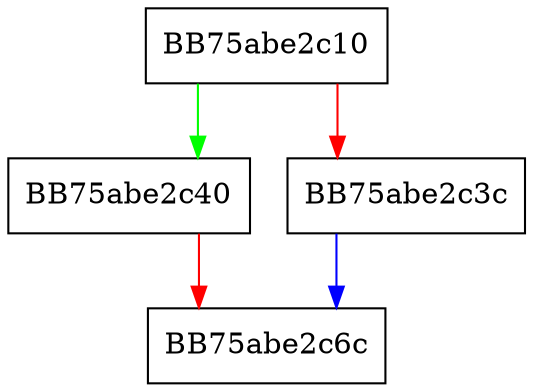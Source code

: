 digraph ZSTD_BtFindBestMatch_dictMatchState_5 {
  node [shape="box"];
  graph [splines=ortho];
  BB75abe2c10 -> BB75abe2c40 [color="green"];
  BB75abe2c10 -> BB75abe2c3c [color="red"];
  BB75abe2c3c -> BB75abe2c6c [color="blue"];
  BB75abe2c40 -> BB75abe2c6c [color="red"];
}